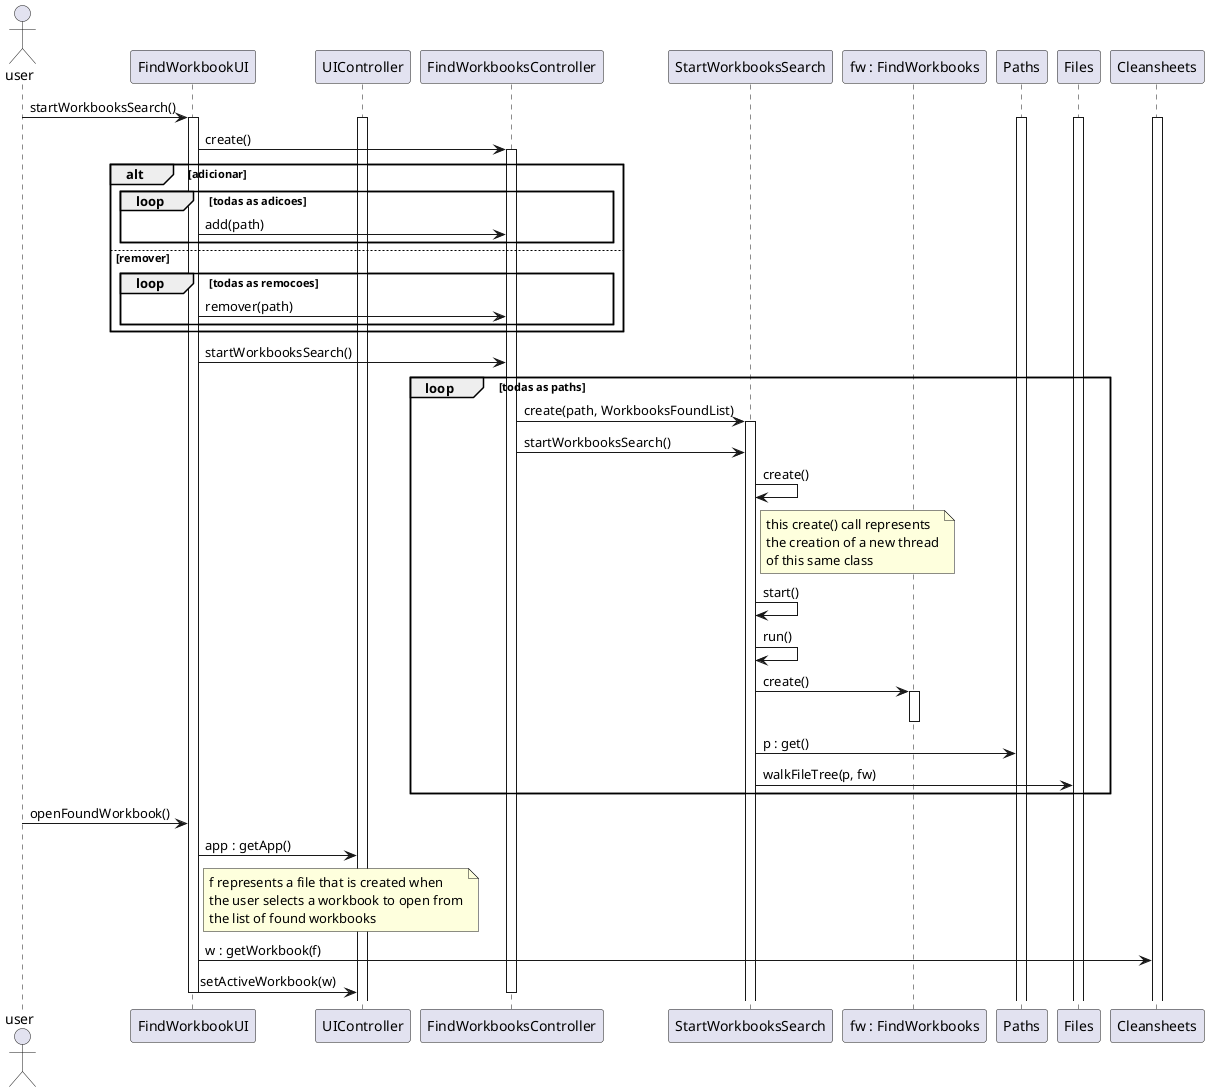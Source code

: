 @startuml doc-files/find_workbooks_design_sequence_diagram.png
actor user 
participant "FindWorkbookUI" as ui
participant "UIController" as uiController
participant "FindWorkbooksController" as controller
participant "StartWorkbooksSearch" as startWorkbooksSearch
participant "fw : FindWorkbooks" as findWorkbooks
participant "Paths" as paths
participant "Files" as files
participant "Cleansheets" as cleansheets

user  -> ui : startWorkbooksSearch()
activate ui
activate files
activate paths
activate uiController
activate cleansheets
ui -> controller : create()
activate controller
alt adicionar
loop todas as adicoes
ui -> controller : add(path)
end
else remover
loop todas as remocoes
ui-> controller : remover(path)
end
end
ui -> controller : startWorkbooksSearch()
loop todas as paths
controller -> startWorkbooksSearch : create(path, WorkbooksFoundList)
activate startWorkbooksSearch
controller -> startWorkbooksSearch : startWorkbooksSearch()
startWorkbooksSearch -> startWorkbooksSearch : create()
note right of startWorkbooksSearch
this create() call represents 
the creation of a new thread
of this same class
end note
startWorkbooksSearch -> startWorkbooksSearch : start()
startWorkbooksSearch -> startWorkbooksSearch : run()
startWorkbooksSearch -> findWorkbooks : create()
activate findWorkbooks
deactivate findWorkbooks
startWorkbooksSearch -> paths : p : get()
startWorkbooksSearch -> files : walkFileTree(p, fw)
end
user -> ui : openFoundWorkbook()
ui -> uiController : app : getApp()
note right of ui
f represents a file that is created when
the user selects a workbook to open from
the list of found workbooks
end note
ui -> cleansheets : w : getWorkbook(f)
ui -> uiController : setActiveWorkbook(w)

deactivate controller
deactivate ui
@enduml